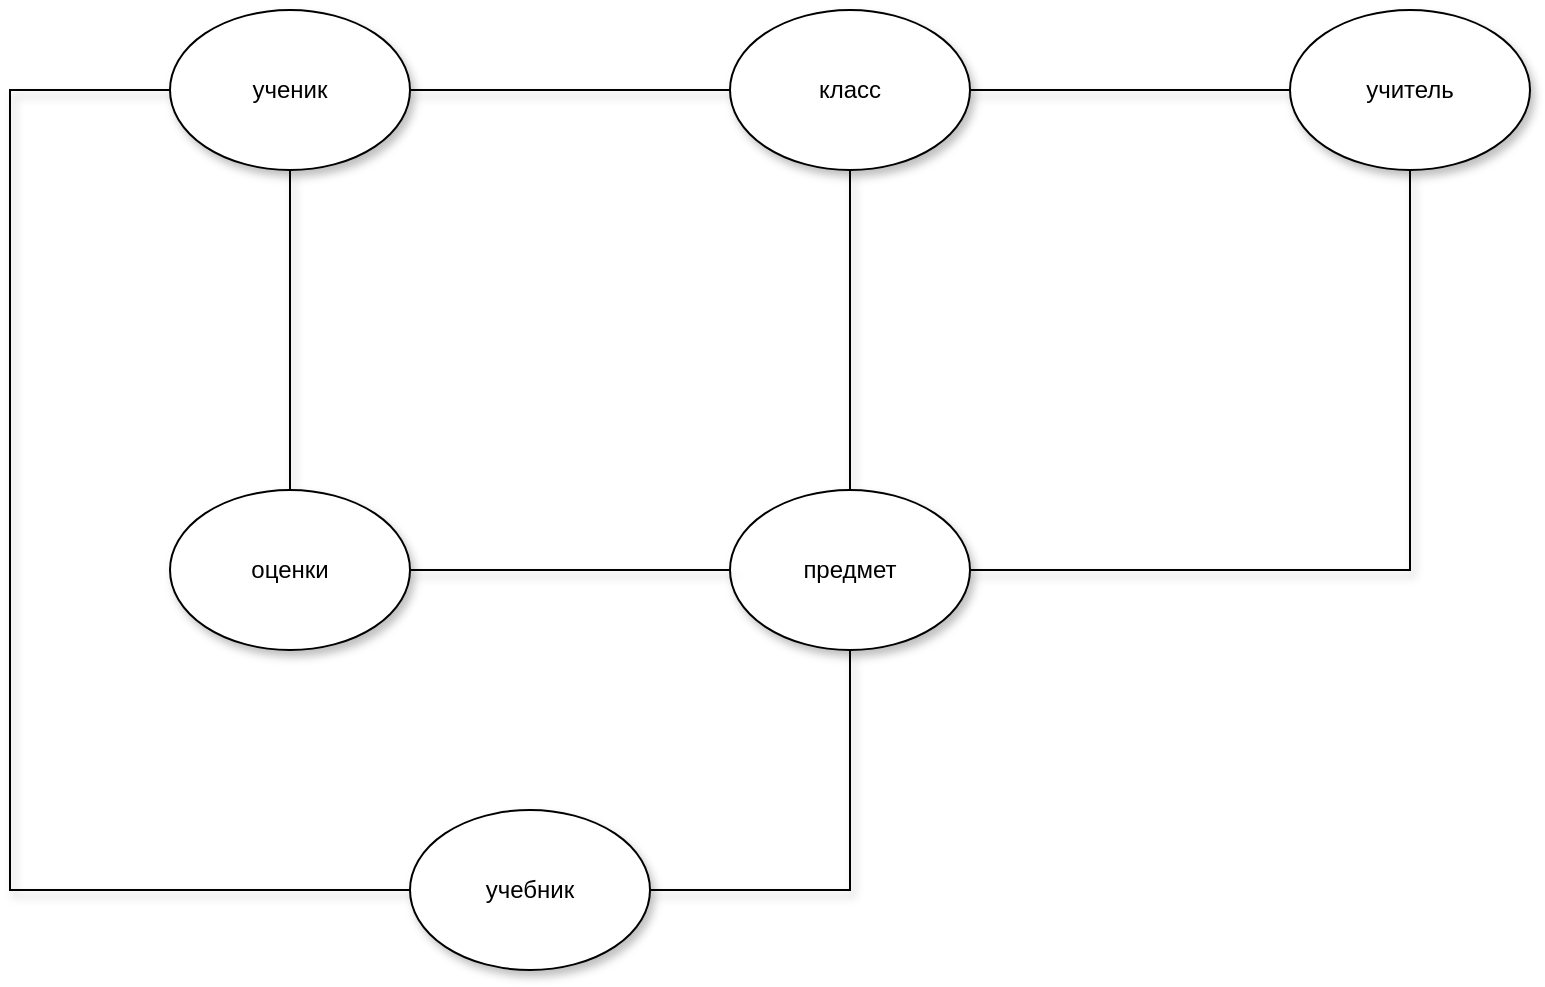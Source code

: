 <mxfile version="20.7.4" type="device"><diagram id="-5F_ir5WiywWJe9dOfMa" name="Страница 1"><mxGraphModel dx="2060" dy="1181" grid="1" gridSize="10" guides="1" tooltips="1" connect="1" arrows="1" fold="1" page="1" pageScale="1" pageWidth="1169" pageHeight="827" math="0" shadow="0"><root><mxCell id="0"/><mxCell id="1" parent="0"/><mxCell id="1c1_cGrsI7n8301IkLem-8" style="edgeStyle=orthogonalEdgeStyle;rounded=0;orthogonalLoop=1;jettySize=auto;html=1;endArrow=none;endFill=0;shadow=1;" edge="1" parent="1" source="1c1_cGrsI7n8301IkLem-1" target="1c1_cGrsI7n8301IkLem-5"><mxGeometry relative="1" as="geometry"/></mxCell><mxCell id="1c1_cGrsI7n8301IkLem-9" style="edgeStyle=orthogonalEdgeStyle;rounded=0;orthogonalLoop=1;jettySize=auto;html=1;entryX=0;entryY=0.5;entryDx=0;entryDy=0;endArrow=none;endFill=0;shadow=1;" edge="1" parent="1" source="1c1_cGrsI7n8301IkLem-1" target="1c1_cGrsI7n8301IkLem-2"><mxGeometry relative="1" as="geometry"/></mxCell><mxCell id="1c1_cGrsI7n8301IkLem-17" style="edgeStyle=orthogonalEdgeStyle;rounded=0;orthogonalLoop=1;jettySize=auto;html=1;entryX=0;entryY=0.5;entryDx=0;entryDy=0;endArrow=none;endFill=0;shadow=1;" edge="1" parent="1" source="1c1_cGrsI7n8301IkLem-1" target="1c1_cGrsI7n8301IkLem-15"><mxGeometry relative="1" as="geometry"><Array as="points"><mxPoint x="80" y="320"/><mxPoint x="80" y="720"/></Array></mxGeometry></mxCell><mxCell id="1c1_cGrsI7n8301IkLem-1" value="ученик" style="ellipse;whiteSpace=wrap;html=1;shadow=1;" vertex="1" parent="1"><mxGeometry x="160" y="280" width="120" height="80" as="geometry"/></mxCell><mxCell id="1c1_cGrsI7n8301IkLem-10" style="edgeStyle=orthogonalEdgeStyle;rounded=0;orthogonalLoop=1;jettySize=auto;html=1;entryX=0;entryY=0.5;entryDx=0;entryDy=0;endArrow=none;endFill=0;shadow=1;" edge="1" parent="1" source="1c1_cGrsI7n8301IkLem-2" target="1c1_cGrsI7n8301IkLem-3"><mxGeometry relative="1" as="geometry"/></mxCell><mxCell id="1c1_cGrsI7n8301IkLem-13" style="edgeStyle=orthogonalEdgeStyle;rounded=0;orthogonalLoop=1;jettySize=auto;html=1;entryX=0.5;entryY=0;entryDx=0;entryDy=0;endArrow=none;endFill=0;shadow=1;" edge="1" parent="1" source="1c1_cGrsI7n8301IkLem-2" target="1c1_cGrsI7n8301IkLem-4"><mxGeometry relative="1" as="geometry"/></mxCell><mxCell id="1c1_cGrsI7n8301IkLem-2" value="класс" style="ellipse;whiteSpace=wrap;html=1;shadow=1;" vertex="1" parent="1"><mxGeometry x="440" y="280" width="120" height="80" as="geometry"/></mxCell><mxCell id="1c1_cGrsI7n8301IkLem-11" style="edgeStyle=orthogonalEdgeStyle;rounded=0;orthogonalLoop=1;jettySize=auto;html=1;entryX=1;entryY=0.5;entryDx=0;entryDy=0;endArrow=none;endFill=0;shadow=1;" edge="1" parent="1" source="1c1_cGrsI7n8301IkLem-3" target="1c1_cGrsI7n8301IkLem-4"><mxGeometry relative="1" as="geometry"><Array as="points"><mxPoint x="780" y="560"/></Array></mxGeometry></mxCell><mxCell id="1c1_cGrsI7n8301IkLem-3" value="учитель" style="ellipse;whiteSpace=wrap;html=1;shadow=1;" vertex="1" parent="1"><mxGeometry x="720" y="280" width="120" height="80" as="geometry"/></mxCell><mxCell id="1c1_cGrsI7n8301IkLem-16" style="edgeStyle=orthogonalEdgeStyle;rounded=0;orthogonalLoop=1;jettySize=auto;html=1;entryX=1;entryY=0.5;entryDx=0;entryDy=0;endArrow=none;endFill=0;shadow=1;" edge="1" parent="1" source="1c1_cGrsI7n8301IkLem-4" target="1c1_cGrsI7n8301IkLem-15"><mxGeometry relative="1" as="geometry"><Array as="points"><mxPoint x="500" y="720"/></Array></mxGeometry></mxCell><mxCell id="1c1_cGrsI7n8301IkLem-4" value="предмет" style="ellipse;whiteSpace=wrap;html=1;shadow=1;" vertex="1" parent="1"><mxGeometry x="440" y="520" width="120" height="80" as="geometry"/></mxCell><mxCell id="1c1_cGrsI7n8301IkLem-14" style="edgeStyle=orthogonalEdgeStyle;rounded=0;orthogonalLoop=1;jettySize=auto;html=1;entryX=0;entryY=0.5;entryDx=0;entryDy=0;endArrow=none;endFill=0;shadow=1;" edge="1" parent="1" source="1c1_cGrsI7n8301IkLem-5" target="1c1_cGrsI7n8301IkLem-4"><mxGeometry relative="1" as="geometry"/></mxCell><mxCell id="1c1_cGrsI7n8301IkLem-5" value="оценки" style="ellipse;whiteSpace=wrap;html=1;shadow=1;" vertex="1" parent="1"><mxGeometry x="160" y="520" width="120" height="80" as="geometry"/></mxCell><mxCell id="1c1_cGrsI7n8301IkLem-15" value="учебник" style="ellipse;whiteSpace=wrap;html=1;shadow=1;" vertex="1" parent="1"><mxGeometry x="280" y="680" width="120" height="80" as="geometry"/></mxCell></root></mxGraphModel></diagram></mxfile>
